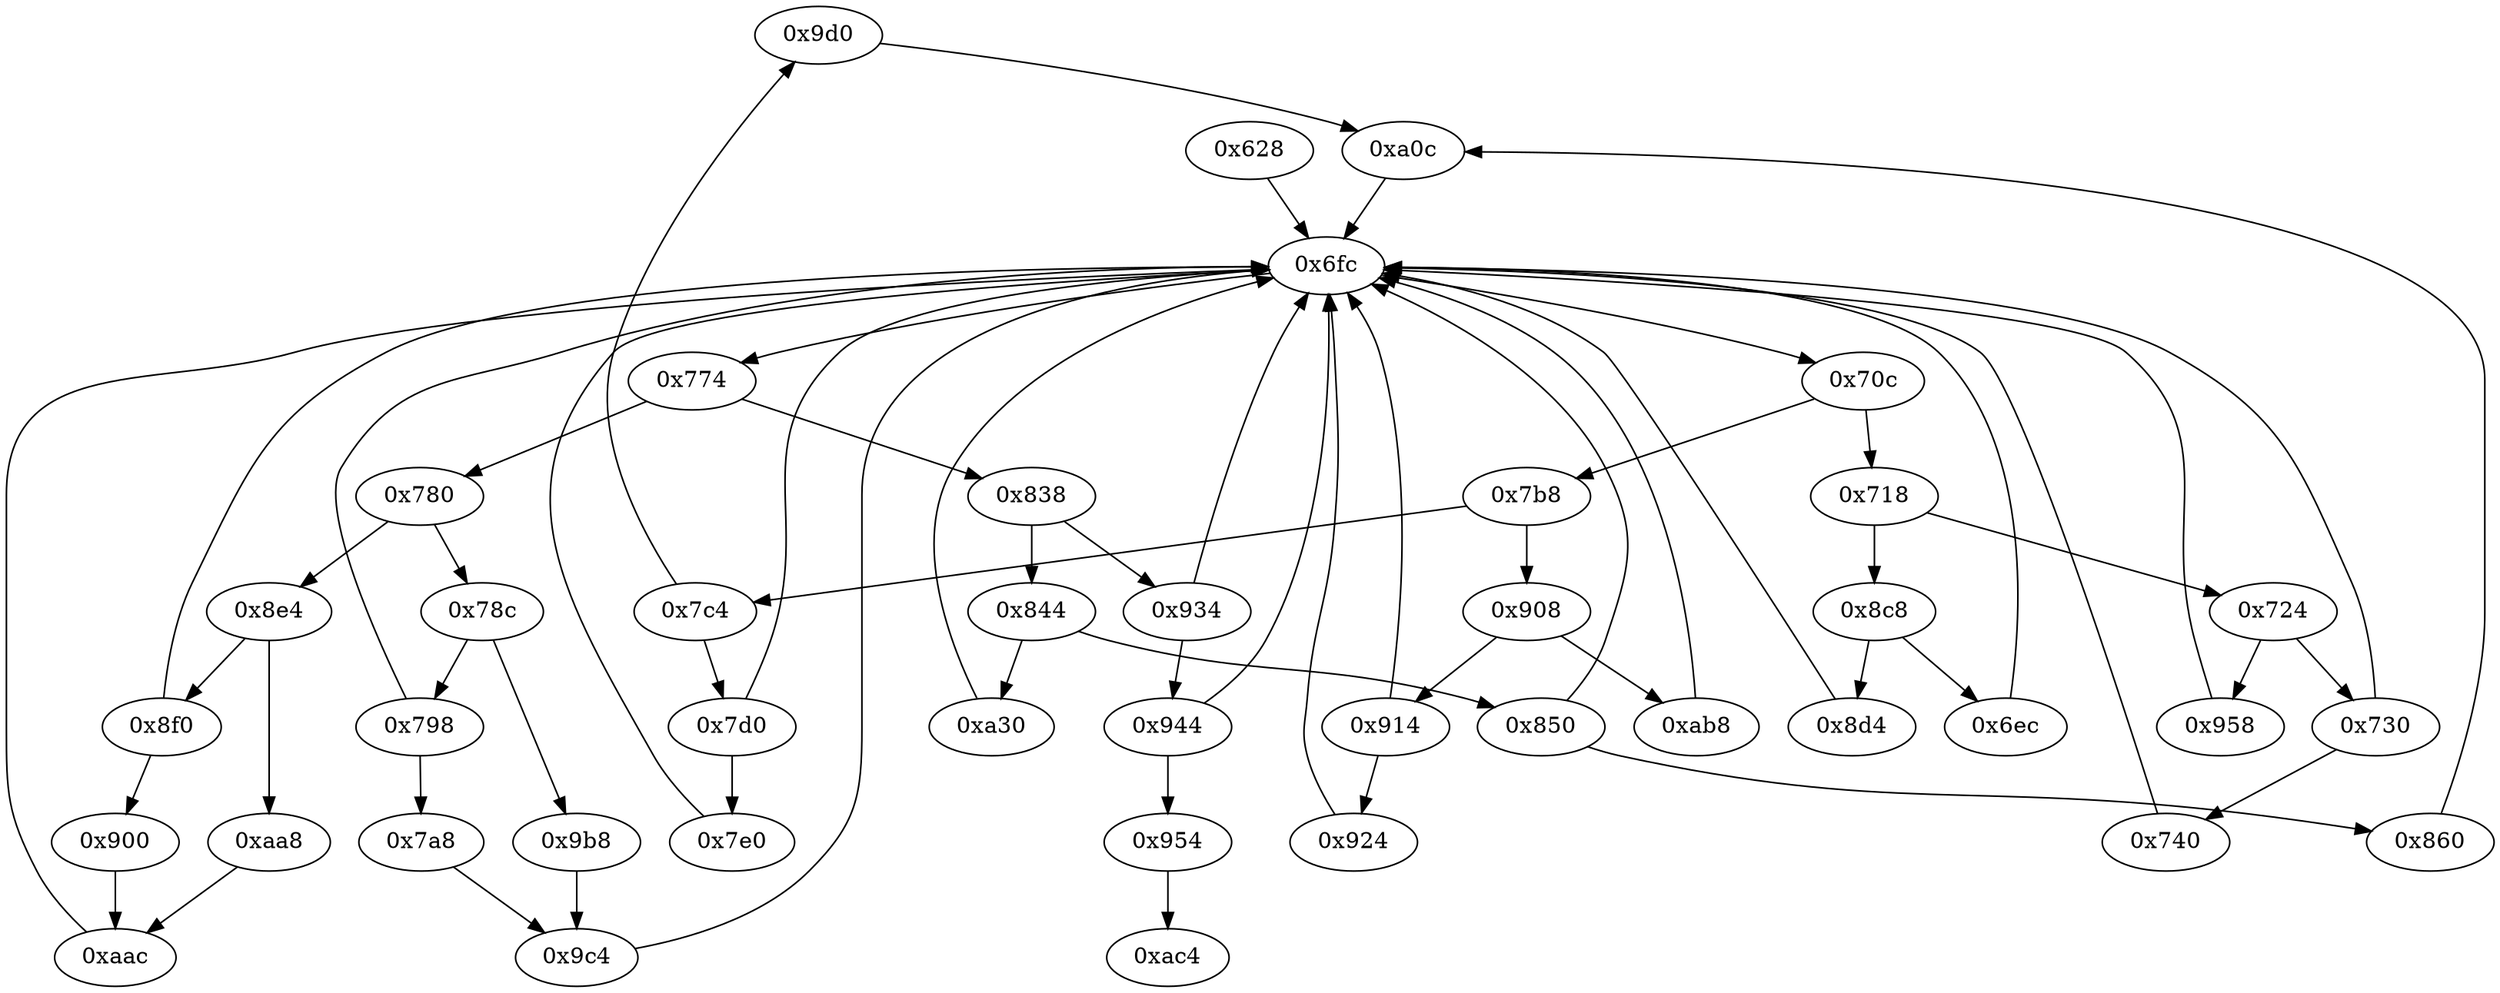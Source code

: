 strict digraph "" {
	"0x9d0"	 [opcode="[u'ldr', u'bl', u'ldr', u'ldr', u'ldr', u'sub', u'mul', u'eor', u'and', u'ldr', u'ldr', u'mov', u'mov', u'cmp', u'mov']"];
	"0xa0c"	 [opcode="[u'cmp', u'mov', u'mov', u'cmp', u'mov', u'mov', u'teq', u'mov', u'b']"];
	"0x9d0" -> "0xa0c";
	"0x6fc"	 [opcode="[u'mov', u'ldr', u'cmp', u'b']"];
	"0x70c"	 [opcode="[u'ldr', u'cmp', u'b']"];
	"0x6fc" -> "0x70c";
	"0x774"	 [opcode="[u'ldr', u'cmp', u'b']"];
	"0x6fc" -> "0x774";
	"0xab8"	 [opcode="[u'ldr', u'mov', u'b']"];
	"0xab8" -> "0x6fc";
	"0x8f0"	 [opcode="[u'ldr', u'cmp', u'mov', u'b']"];
	"0x8f0" -> "0x6fc";
	"0x900"	 [opcode="[u'ldr', u'b']"];
	"0x8f0" -> "0x900";
	"0x780"	 [opcode="[u'ldr', u'cmp', u'b']"];
	"0x78c"	 [opcode="[u'ldr', u'cmp', u'b']"];
	"0x780" -> "0x78c";
	"0x8e4"	 [opcode="[u'ldr', u'cmp', u'b']"];
	"0x780" -> "0x8e4";
	"0x7e0"	 [opcode="[u'ldr', u'ldr', u'rsb', u'mvn', u'mul', u'mvn', u'ldr', u'orr', u'mov', u'cmn', u'mov', u'ldr', u'cmp', u'mov', u'mov', u'mov', \
u'cmn', u'mov', u'mov', u'teq', u'mov', u'b']"];
	"0x7e0" -> "0x6fc";
	"0x944"	 [opcode="[u'ldr', u'cmp', u'mov', u'b']"];
	"0x944" -> "0x6fc";
	"0x954"	 [opcode="[u'b']"];
	"0x944" -> "0x954";
	"0x860"	 [opcode="[u'ldr', u'ldr', u'ldr', u'ldrb', u'str', u'ldr', u'cmp', u'mov', u'mov', u'strb', u'ldr', u'ldr', u'ldr', u'add', u'sub', u'sub', \
u'mul', u'eor', u'and', u'ldr', u'ldr', u'mov', u'mov', u'cmp', u'mov', u'b']"];
	"0x860" -> "0xa0c";
	"0xaac"	 [opcode="[u'bl', u'ldr', u'b']"];
	"0xaac" -> "0x6fc";
	"0x7a8"	 [opcode="[u'ldrb', u'ldr', u'ldr', u'b']"];
	"0x9c4"	 [opcode="[u'cmp', u'mov', u'b']"];
	"0x7a8" -> "0x9c4";
	"0x7c4"	 [opcode="[u'ldr', u'cmp', u'b']"];
	"0x7c4" -> "0x9d0";
	"0x7d0"	 [opcode="[u'ldr', u'cmp', u'mov', u'b']"];
	"0x7c4" -> "0x7d0";
	"0x8d4"	 [opcode="[u'ldr', u'bl', u'mov', u'b']"];
	"0x8d4" -> "0x6fc";
	"0x9b8"	 [opcode="[u'ldrb', u'ldr', u'ldr']"];
	"0x9b8" -> "0x9c4";
	"0x924"	 [opcode="[u'ldr', u'bl', u'mov', u'b']"];
	"0x924" -> "0x6fc";
	"0x908"	 [opcode="[u'ldr', u'cmp', u'b']"];
	"0x908" -> "0xab8";
	"0x914"	 [opcode="[u'ldr', u'cmp', u'mov', u'b']"];
	"0x908" -> "0x914";
	"0x718"	 [opcode="[u'ldr', u'cmp', u'b']"];
	"0x8c8"	 [opcode="[u'ldr', u'cmp', u'b']"];
	"0x718" -> "0x8c8";
	"0x724"	 [opcode="[u'ldr', u'cmp', u'b']"];
	"0x718" -> "0x724";
	"0x900" -> "0xaac";
	"0x844"	 [opcode="[u'ldr', u'cmp', u'b']"];
	"0xa30"	 [opcode="[u'ldr', u'mvn', u'mov', u'cmp', u'mov', u'mov', u'strb', u'ldr', u'ldr', u'ldr', u'ldr', u'cmp', u'mov', u'sub', u'mul', u'mvn', \
u'mov', u'orr', u'ldr', u'cmn', u'mov', u'teq', u'mov', u'mvn', u'mov', u'cmn', u'mov', u'cmp', u'mov', u'b']"];
	"0x844" -> "0xa30";
	"0x850"	 [opcode="[u'ldr', u'cmp', u'mov', u'b']"];
	"0x844" -> "0x850";
	"0x730"	 [opcode="[u'ldr', u'cmp', u'mov', u'b']"];
	"0x730" -> "0x6fc";
	"0x740"	 [opcode="[u'ldrb', u'ldrb', u'ldr', u'eor', u'tst', u'mov', u'mov', u'cmp', u'mov', u'mov', u'cmp', u'mov', u'b']"];
	"0x730" -> "0x740";
	"0x70c" -> "0x718";
	"0x7b8"	 [opcode="[u'ldr', u'cmp', u'b']"];
	"0x70c" -> "0x7b8";
	"0x774" -> "0x780";
	"0x838"	 [opcode="[u'ldr', u'cmp', u'b']"];
	"0x774" -> "0x838";
	"0x798"	 [opcode="[u'ldr', u'cmp', u'mov', u'b']"];
	"0x798" -> "0x6fc";
	"0x798" -> "0x7a8";
	"0xaa8"	 [opcode="[u'ldr']"];
	"0xaa8" -> "0xaac";
	"0xac4"	 [opcode="[u'mov', u'sub', u'pop']"];
	"0x6ec"	 [opcode="[u'ldr', u'cmp', u'mov', u'ldr']"];
	"0x6ec" -> "0x6fc";
	"0x7b8" -> "0x7c4";
	"0x7b8" -> "0x908";
	"0x9c4" -> "0x6fc";
	"0x954" -> "0xac4";
	"0x8c8" -> "0x8d4";
	"0x8c8" -> "0x6ec";
	"0xa0c" -> "0x6fc";
	"0x78c" -> "0x9b8";
	"0x78c" -> "0x798";
	"0xa30" -> "0x6fc";
	"0x8e4" -> "0x8f0";
	"0x8e4" -> "0xaa8";
	"0x958"	 [opcode="[u'ldr', u'ldr', u'ldr', u'sub', u'sub', u'add', u'mul', u'mvn', u'ldr', u'orr', u'mov', u'cmn', u'mov', u'ldr', u'cmp', u'mov', \
u'mov', u'mov', u'cmn', u'mov', u'mov', u'teq', u'mov', u'b']"];
	"0x958" -> "0x6fc";
	"0x934"	 [opcode="[u'ldr', u'cmp', u'mov', u'b']"];
	"0x934" -> "0x6fc";
	"0x934" -> "0x944";
	"0x838" -> "0x844";
	"0x838" -> "0x934";
	"0x914" -> "0x6fc";
	"0x914" -> "0x924";
	"0x850" -> "0x6fc";
	"0x850" -> "0x860";
	"0x724" -> "0x730";
	"0x724" -> "0x958";
	"0x7d0" -> "0x6fc";
	"0x7d0" -> "0x7e0";
	"0x628"	 [opcode="[u'push', u'add', u'sub', u'ldr', u'str', u'mvn', u'ldr', u'rsb', u'mvn', u'mul', u'mov', u'mvn', u'ldr', u'orr', u'cmn', u'mov', \
u'mov', u'ldr', u'strb', u'cmp', u'mov', u'strb', u'ldr', u'ldr', u'ldr', u'ldr', u'ldr', u'ldr', u'ldr', u'str', u'ldr', u'ldr', \
u'str', u'ldr', u'add', u'str', u'ldr', u'add', u'str', u'ldr', u'add', u'str', u'ldr', u'add', u'str', u'ldr', u'add', u'str', \
u'b']"];
	"0x628" -> "0x6fc";
	"0x740" -> "0x6fc";
}
